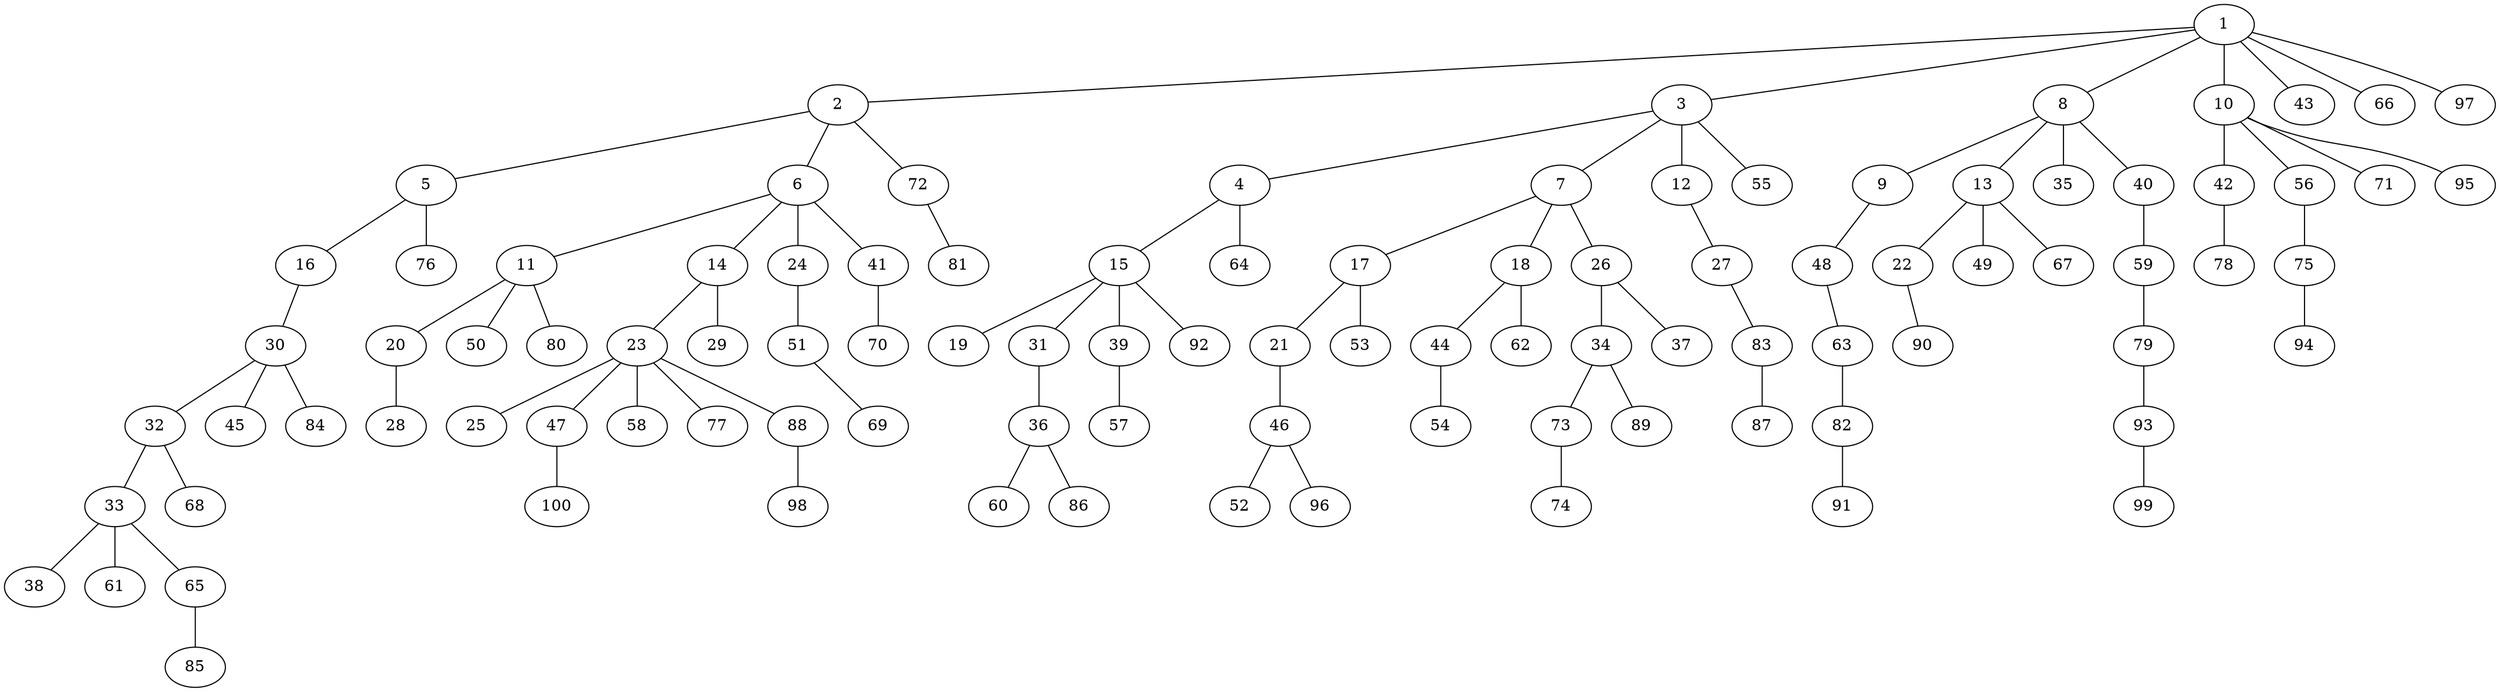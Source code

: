 graph graphname {1--2
1--3
1--8
1--10
1--43
1--66
1--97
2--5
2--6
2--72
3--4
3--7
3--12
3--55
4--15
4--64
5--16
5--76
6--11
6--14
6--24
6--41
7--17
7--18
7--26
8--9
8--13
8--35
8--40
9--48
10--42
10--56
10--71
10--95
11--20
11--50
11--80
12--27
13--22
13--49
13--67
14--23
14--29
15--19
15--31
15--39
15--92
16--30
17--21
17--53
18--44
18--62
20--28
21--46
22--90
23--25
23--47
23--58
23--77
23--88
24--51
26--34
26--37
27--83
30--32
30--45
30--84
31--36
32--33
32--68
33--38
33--61
33--65
34--73
34--89
36--60
36--86
39--57
40--59
41--70
42--78
44--54
46--52
46--96
47--100
48--63
51--69
56--75
59--79
63--82
65--85
72--81
73--74
75--94
79--93
82--91
83--87
88--98
93--99
}